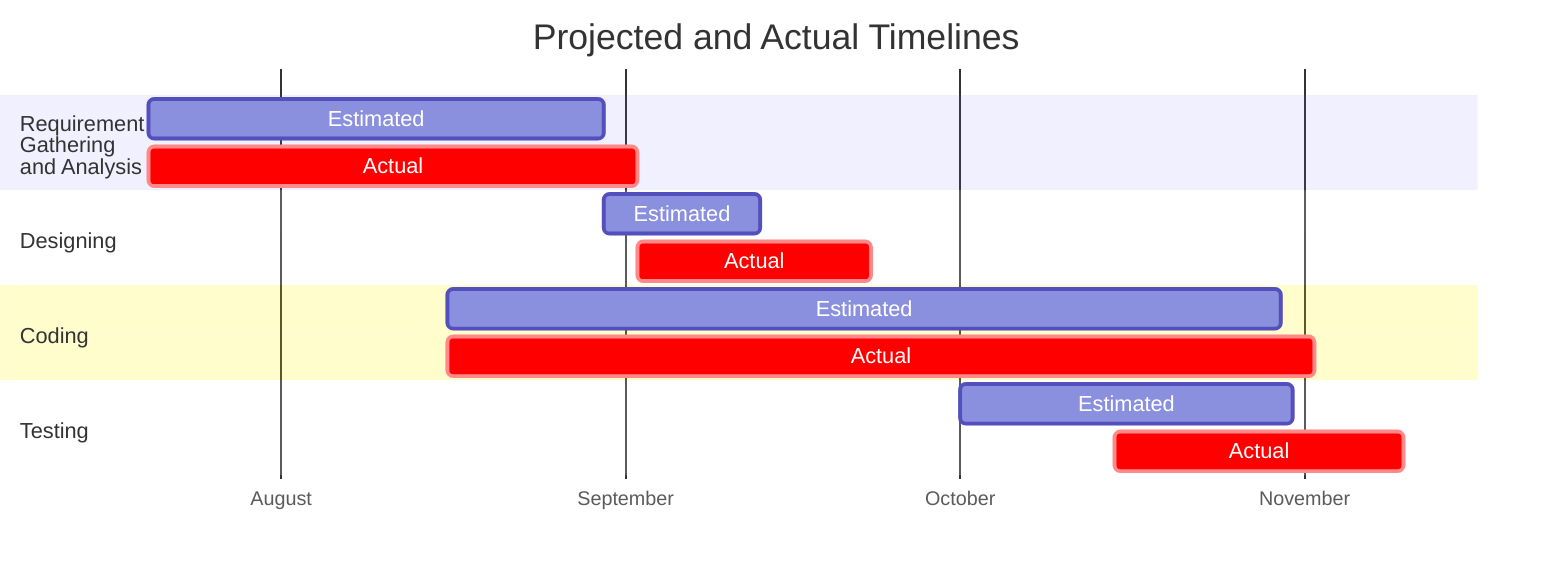 gantt
    title Projected and Actual Timelines
    dateFormat YYYY-MM-DD
    todaymarker off
    tickInterval 1month
    axisFormat %B
    section Requirement<br>Gathering<br>and Analysis
        Estimated       : rgae, 2024-07-20, 2024-08-30
        Actual    : crit, rgaa, 2024-07-20, 2024-09-02
    section Designing
        Estimated : after rgae, 14d
        Actual    : crit, after rgaa, 21d
    section Coding
        Estimated: ce, 2024-08-16, 2024-10-30
        Actual: crit, ca,2024-08-16, 2024-11-02
    section Testing
        Estimated: te, 2024-10-01, 30d
        Actual: crit, ta, 2024-10-15, 2024-11-10